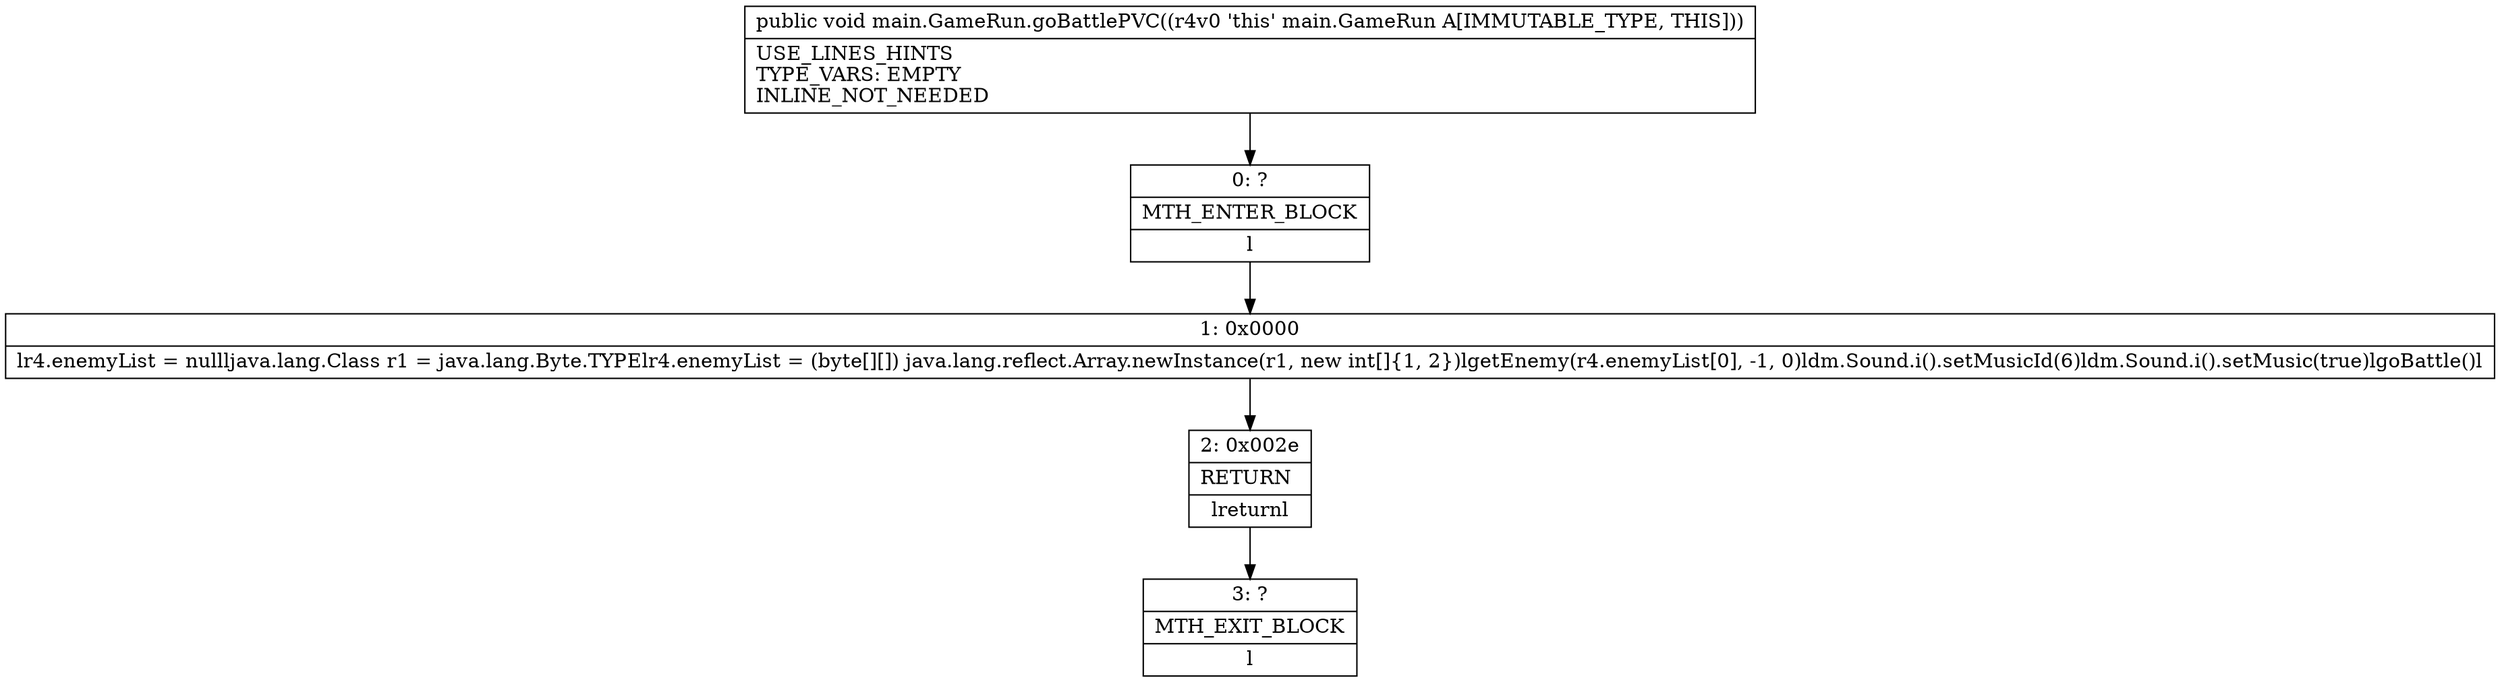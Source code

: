 digraph "CFG formain.GameRun.goBattlePVC()V" {
Node_0 [shape=record,label="{0\:\ ?|MTH_ENTER_BLOCK\l|l}"];
Node_1 [shape=record,label="{1\:\ 0x0000|lr4.enemyList = nullljava.lang.Class r1 = java.lang.Byte.TYPElr4.enemyList = (byte[][]) java.lang.reflect.Array.newInstance(r1, new int[]\{1, 2\})lgetEnemy(r4.enemyList[0], \-1, 0)ldm.Sound.i().setMusicId(6)ldm.Sound.i().setMusic(true)lgoBattle()l}"];
Node_2 [shape=record,label="{2\:\ 0x002e|RETURN\l|lreturnl}"];
Node_3 [shape=record,label="{3\:\ ?|MTH_EXIT_BLOCK\l|l}"];
MethodNode[shape=record,label="{public void main.GameRun.goBattlePVC((r4v0 'this' main.GameRun A[IMMUTABLE_TYPE, THIS]))  | USE_LINES_HINTS\lTYPE_VARS: EMPTY\lINLINE_NOT_NEEDED\l}"];
MethodNode -> Node_0;
Node_0 -> Node_1;
Node_1 -> Node_2;
Node_2 -> Node_3;
}

